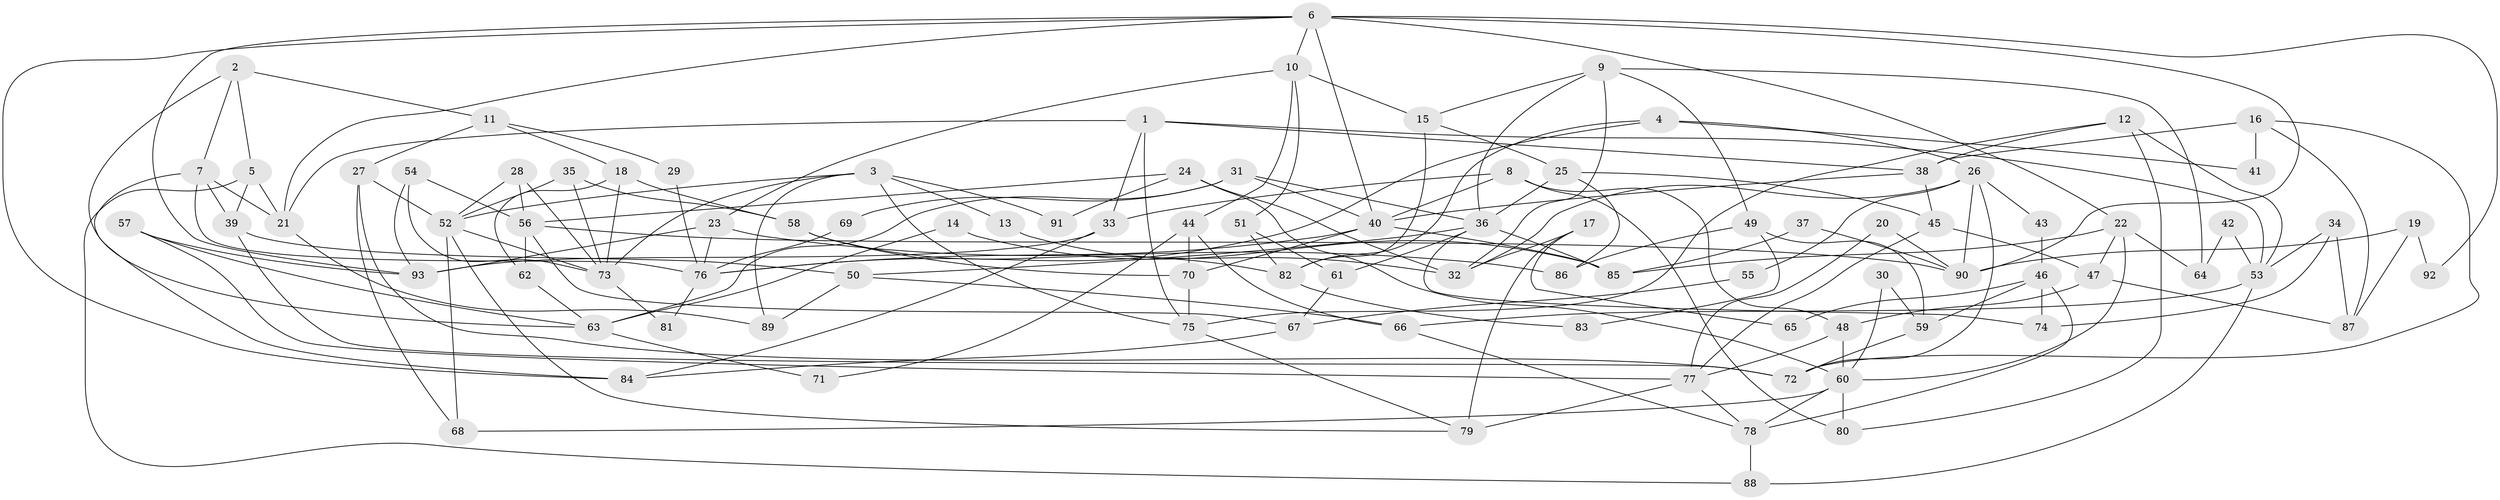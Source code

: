// Generated by graph-tools (version 1.1) at 2025/02/03/09/25 03:02:05]
// undirected, 93 vertices, 186 edges
graph export_dot {
graph [start="1"]
  node [color=gray90,style=filled];
  1;
  2;
  3;
  4;
  5;
  6;
  7;
  8;
  9;
  10;
  11;
  12;
  13;
  14;
  15;
  16;
  17;
  18;
  19;
  20;
  21;
  22;
  23;
  24;
  25;
  26;
  27;
  28;
  29;
  30;
  31;
  32;
  33;
  34;
  35;
  36;
  37;
  38;
  39;
  40;
  41;
  42;
  43;
  44;
  45;
  46;
  47;
  48;
  49;
  50;
  51;
  52;
  53;
  54;
  55;
  56;
  57;
  58;
  59;
  60;
  61;
  62;
  63;
  64;
  65;
  66;
  67;
  68;
  69;
  70;
  71;
  72;
  73;
  74;
  75;
  76;
  77;
  78;
  79;
  80;
  81;
  82;
  83;
  84;
  85;
  86;
  87;
  88;
  89;
  90;
  91;
  92;
  93;
  1 -- 21;
  1 -- 75;
  1 -- 33;
  1 -- 38;
  1 -- 53;
  2 -- 5;
  2 -- 7;
  2 -- 11;
  2 -- 63;
  3 -- 73;
  3 -- 75;
  3 -- 13;
  3 -- 52;
  3 -- 89;
  3 -- 91;
  4 -- 76;
  4 -- 26;
  4 -- 41;
  4 -- 82;
  5 -- 88;
  5 -- 21;
  5 -- 39;
  6 -- 40;
  6 -- 22;
  6 -- 10;
  6 -- 21;
  6 -- 84;
  6 -- 90;
  6 -- 92;
  6 -- 93;
  7 -- 39;
  7 -- 21;
  7 -- 76;
  7 -- 84;
  8 -- 40;
  8 -- 33;
  8 -- 48;
  8 -- 80;
  9 -- 36;
  9 -- 15;
  9 -- 32;
  9 -- 49;
  9 -- 64;
  10 -- 23;
  10 -- 15;
  10 -- 44;
  10 -- 51;
  11 -- 18;
  11 -- 27;
  11 -- 29;
  12 -- 38;
  12 -- 75;
  12 -- 53;
  12 -- 80;
  13 -- 32;
  14 -- 85;
  14 -- 63;
  15 -- 25;
  15 -- 82;
  16 -- 38;
  16 -- 72;
  16 -- 41;
  16 -- 87;
  17 -- 32;
  17 -- 79;
  17 -- 65;
  18 -- 62;
  18 -- 58;
  18 -- 73;
  19 -- 87;
  19 -- 90;
  19 -- 92;
  20 -- 90;
  20 -- 77;
  21 -- 89;
  22 -- 85;
  22 -- 60;
  22 -- 47;
  22 -- 64;
  23 -- 93;
  23 -- 86;
  23 -- 76;
  24 -- 56;
  24 -- 60;
  24 -- 32;
  24 -- 91;
  25 -- 36;
  25 -- 45;
  25 -- 86;
  26 -- 90;
  26 -- 32;
  26 -- 43;
  26 -- 55;
  26 -- 72;
  27 -- 72;
  27 -- 52;
  27 -- 68;
  28 -- 73;
  28 -- 52;
  28 -- 56;
  29 -- 76;
  30 -- 59;
  30 -- 60;
  31 -- 40;
  31 -- 63;
  31 -- 36;
  31 -- 69;
  33 -- 84;
  33 -- 93;
  34 -- 87;
  34 -- 53;
  34 -- 74;
  35 -- 52;
  35 -- 73;
  35 -- 58;
  36 -- 61;
  36 -- 50;
  36 -- 74;
  36 -- 85;
  37 -- 90;
  37 -- 85;
  38 -- 40;
  38 -- 45;
  39 -- 50;
  39 -- 72;
  40 -- 76;
  40 -- 70;
  40 -- 85;
  42 -- 53;
  42 -- 64;
  43 -- 46;
  44 -- 66;
  44 -- 70;
  44 -- 71;
  45 -- 47;
  45 -- 77;
  46 -- 78;
  46 -- 74;
  46 -- 59;
  46 -- 65;
  47 -- 48;
  47 -- 87;
  48 -- 60;
  48 -- 77;
  49 -- 59;
  49 -- 83;
  49 -- 86;
  50 -- 66;
  50 -- 89;
  51 -- 82;
  51 -- 61;
  52 -- 68;
  52 -- 73;
  52 -- 79;
  53 -- 66;
  53 -- 88;
  54 -- 73;
  54 -- 93;
  54 -- 56;
  55 -- 67;
  56 -- 62;
  56 -- 67;
  56 -- 90;
  57 -- 77;
  57 -- 93;
  57 -- 63;
  58 -- 82;
  58 -- 70;
  59 -- 72;
  60 -- 68;
  60 -- 80;
  60 -- 78;
  61 -- 67;
  62 -- 63;
  63 -- 71;
  66 -- 78;
  67 -- 84;
  69 -- 76;
  70 -- 75;
  73 -- 81;
  75 -- 79;
  76 -- 81;
  77 -- 78;
  77 -- 79;
  78 -- 88;
  82 -- 83;
}
